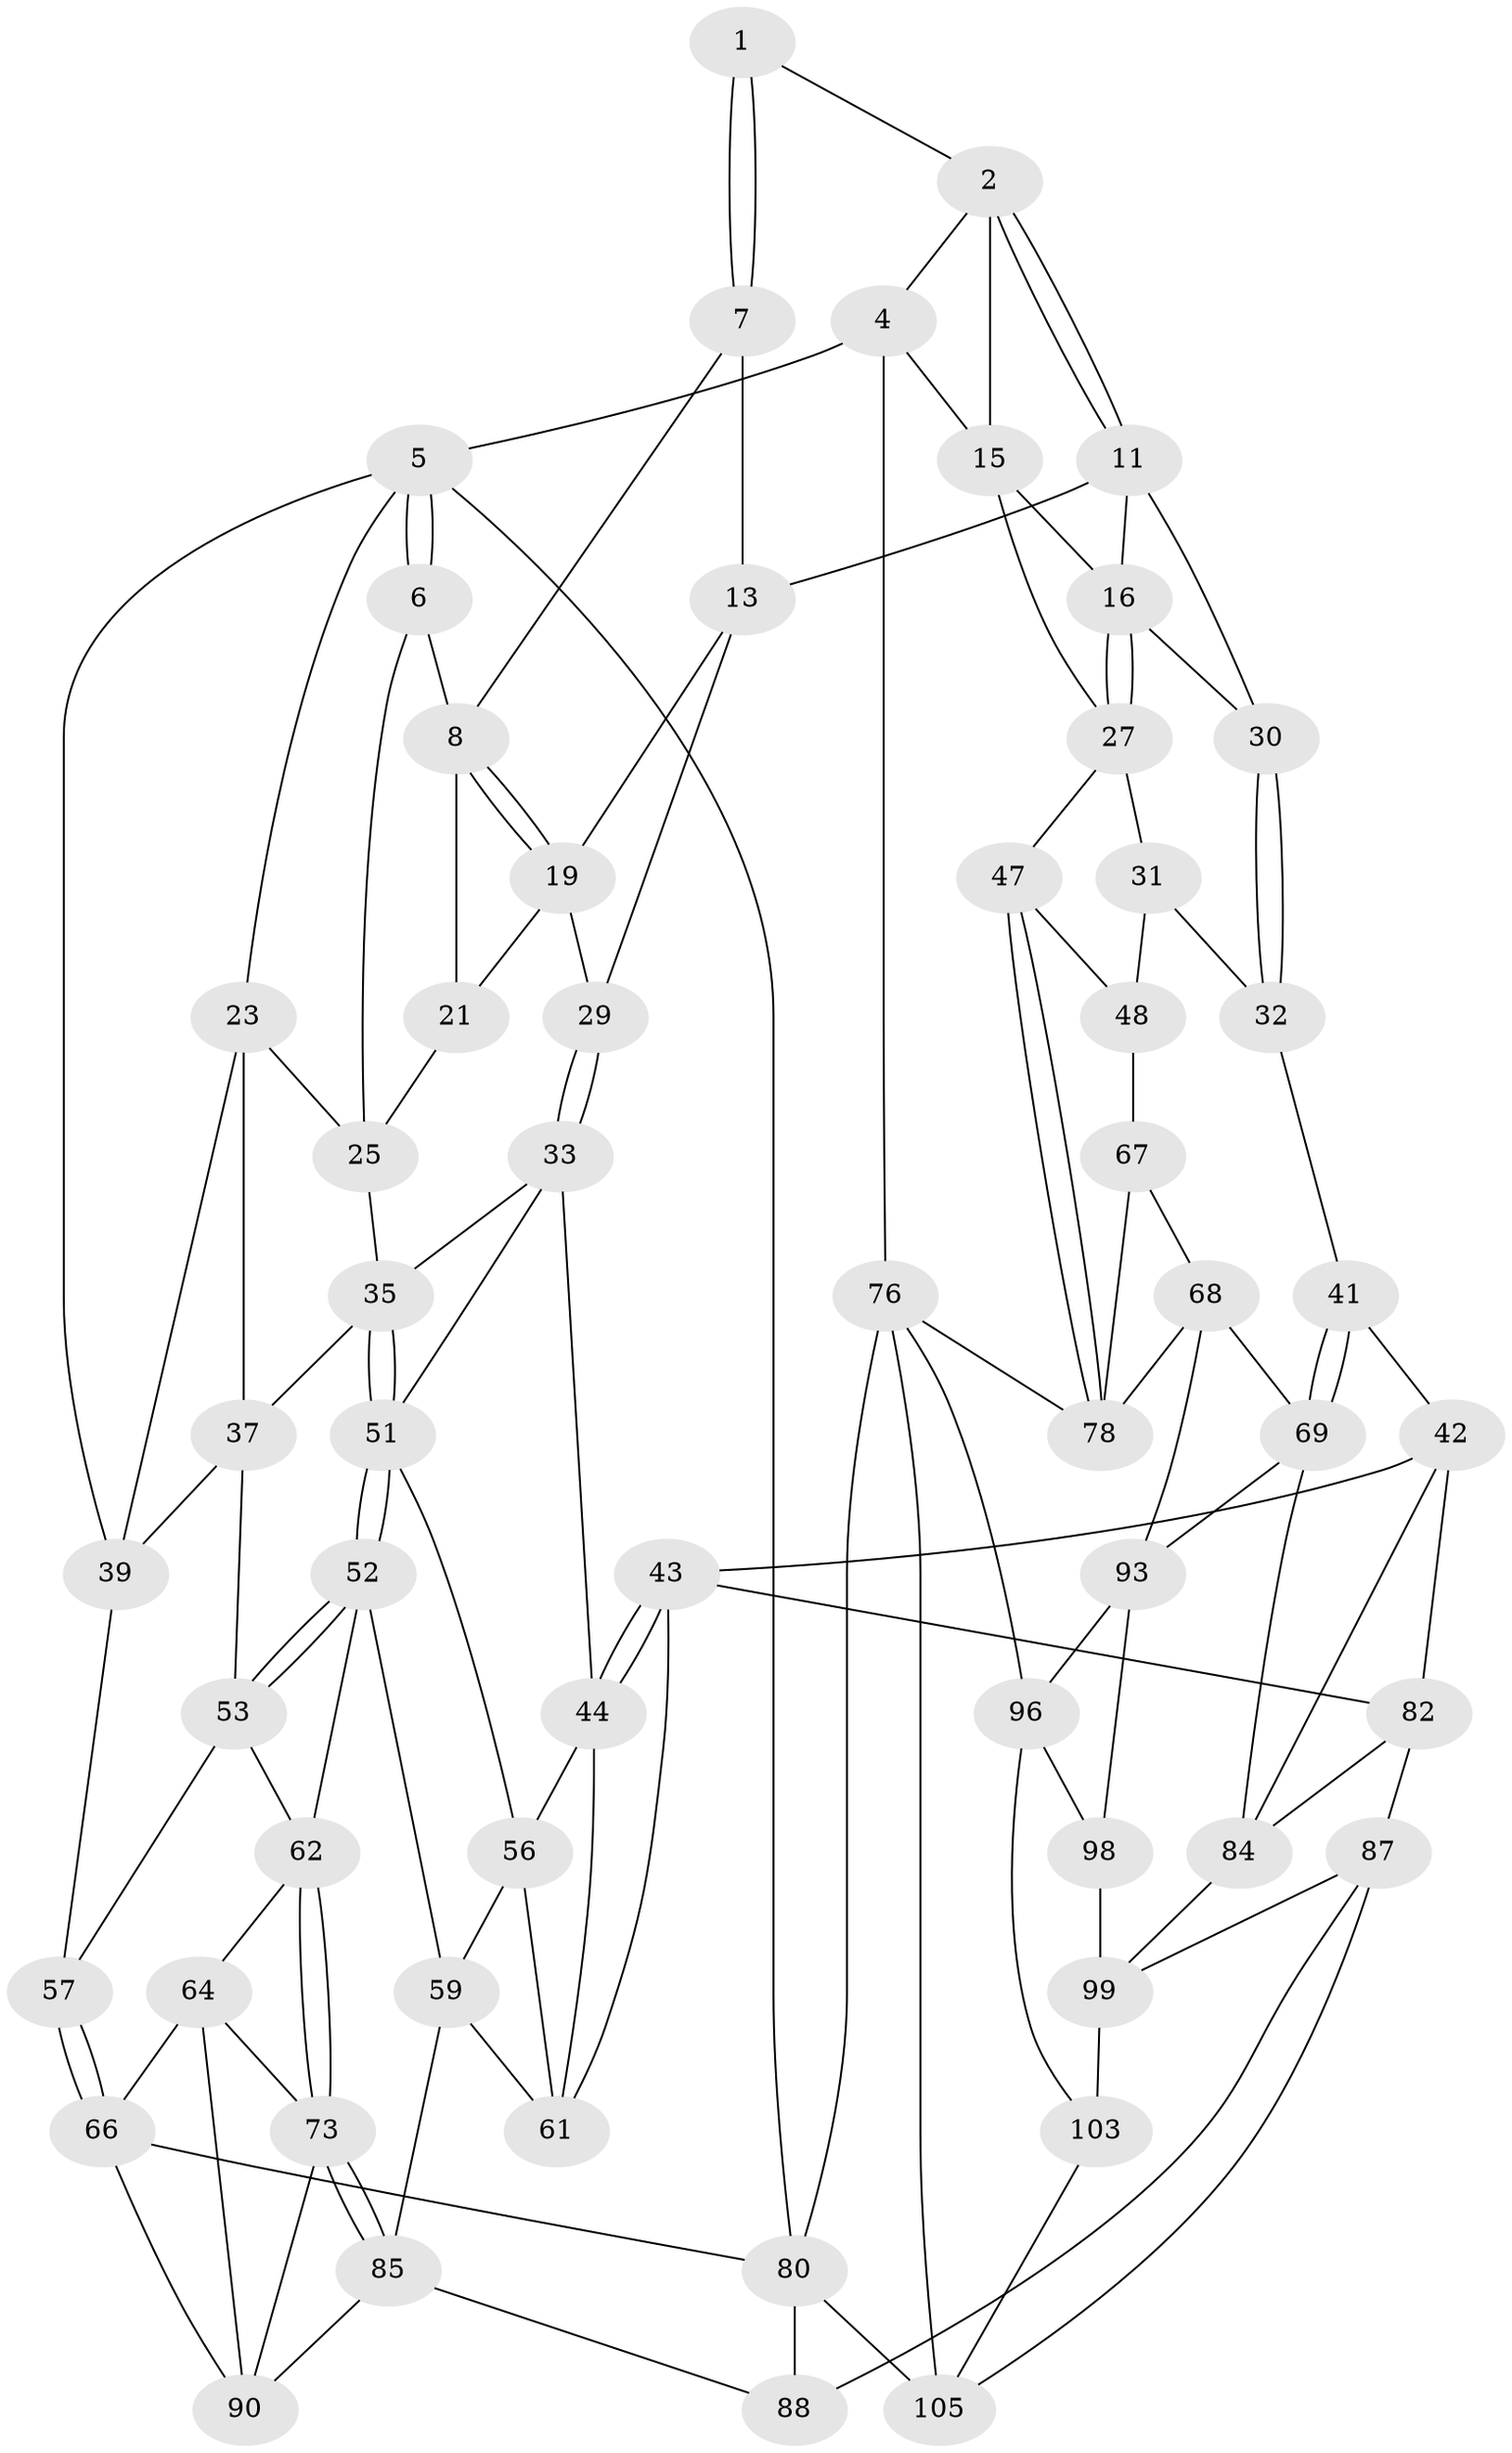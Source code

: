 // original degree distribution, {3: 0.018867924528301886, 4: 0.2358490566037736, 6: 0.2169811320754717, 5: 0.5283018867924528}
// Generated by graph-tools (version 1.1) at 2025/42/03/06/25 10:42:32]
// undirected, 59 vertices, 127 edges
graph export_dot {
graph [start="1"]
  node [color=gray90,style=filled];
  1 [pos="+0.4967944060458003+0"];
  2 [pos="+0.6120064698021688+0",super="+3"];
  4 [pos="+1+0"];
  5 [pos="+0+0",super="+22"];
  6 [pos="+0.24305071238008627+0",super="+10"];
  7 [pos="+0.4287166170757888+0.030146227094550847"];
  8 [pos="+0.3447803081309059+0.0753946231286246",super="+9"];
  11 [pos="+0.6249335132049316+0",super="+12"];
  13 [pos="+0.5350383502664695+0.18402948360506424",super="+14"];
  15 [pos="+0.8208090497168742+0.0476355146103736",super="+18"];
  16 [pos="+0.8233883922335546+0.10277350378765646",super="+17"];
  19 [pos="+0.400109154648026+0.1497467314720967",super="+20"];
  21 [pos="+0.3538714085830871+0.18081589951322974"];
  23 [pos="+0.10655614598133395+0.11192297699414847",super="+24"];
  25 [pos="+0.1987481433061402+0.10648692826886415",super="+26"];
  27 [pos="+1+0.13118704158094852",super="+28"];
  29 [pos="+0.4711275766471438+0.2391448576161515"];
  30 [pos="+0.684760282001613+0.25448656483662324"];
  31 [pos="+1+0.18096635774496264",super="+50"];
  32 [pos="+0.6871552465377102+0.2610253061518791",super="+40"];
  33 [pos="+0.4153428265169466+0.3181699544361225",super="+34"];
  35 [pos="+0.36241698307590936+0.3127020343989466",super="+36"];
  37 [pos="+0.14991210920015252+0.3276974371508734",super="+38"];
  39 [pos="+0+0.27138106217145985",super="+46"];
  41 [pos="+0.6697773133388495+0.4035742986634866"];
  42 [pos="+0.6459244044031146+0.41912606965797744",super="+81"];
  43 [pos="+0.5658887122502315+0.4254804743877454",super="+70"];
  44 [pos="+0.5003428113559426+0.40690965401635926",super="+45"];
  47 [pos="+1+0.393203550511981"];
  48 [pos="+1+0.41112849931595674",super="+49"];
  51 [pos="+0.2072278736767529+0.4024276614693306",super="+55"];
  52 [pos="+0.19229111324110304+0.4068671079894302",super="+60"];
  53 [pos="+0.1739462470488474+0.401976336499458",super="+54"];
  56 [pos="+0.3604220932102284+0.47118629426401676",super="+58"];
  57 [pos="+0+0.613118397262824"];
  59 [pos="+0.33333107660565436+0.5193018313156508",super="+72"];
  61 [pos="+0.43374067804306843+0.5011143207552171",super="+71"];
  62 [pos="+0.23300329887904142+0.5516266210795043",super="+63"];
  64 [pos="+0.149794233150481+0.4990246291067734",super="+65"];
  66 [pos="+0+0.7435354813355587",super="+79"];
  67 [pos="+0.9241814999249447+0.4804992845361429",super="+75"];
  68 [pos="+0.7920241873187309+0.5595675993282051",super="+92"];
  69 [pos="+0.7895698103370367+0.558983838075423",super="+83"];
  73 [pos="+0.2394416567086876+0.5806516495125382",super="+74"];
  76 [pos="+1+1",super="+77"];
  78 [pos="+1+1",super="+94"];
  80 [pos="+0+1",super="+104"];
  82 [pos="+0.5037814905896265+0.6232425191746039",super="+86"];
  84 [pos="+0.664951466093223+0.688068986234516",super="+95"];
  85 [pos="+0.32175843449969554+0.5939944483525188",super="+89"];
  87 [pos="+0.3985405091375152+0.7981125076334895",super="+101"];
  88 [pos="+0.3983177103758065+0.798141709699407"];
  90 [pos="+0.15176122480741142+0.6257931057585601",super="+91"];
  93 [pos="+0.7877053296882137+0.7074971612848155",super="+97"];
  96 [pos="+1+1",super="+102"];
  98 [pos="+0.7271152464628835+0.8254018994741513"];
  99 [pos="+0.6791132562305771+0.8005117137393132",super="+100"];
  103 [pos="+0.6409351056010306+0.9463039022803121"];
  105 [pos="+0.5043019828180211+1",super="+106"];
  1 -- 2;
  1 -- 7;
  1 -- 7;
  2 -- 11;
  2 -- 11;
  2 -- 4;
  2 -- 15;
  4 -- 5;
  4 -- 76;
  4 -- 15;
  5 -- 6;
  5 -- 6;
  5 -- 80;
  5 -- 23;
  5 -- 39;
  6 -- 8;
  6 -- 25;
  7 -- 8;
  7 -- 13;
  8 -- 19;
  8 -- 19;
  8 -- 21;
  11 -- 13;
  11 -- 30;
  11 -- 16;
  13 -- 29;
  13 -- 19;
  15 -- 16;
  15 -- 27;
  16 -- 27;
  16 -- 27;
  16 -- 30;
  19 -- 21;
  19 -- 29;
  21 -- 25;
  23 -- 39;
  23 -- 25;
  23 -- 37;
  25 -- 35;
  27 -- 31;
  27 -- 47;
  29 -- 33;
  29 -- 33;
  30 -- 32;
  30 -- 32;
  31 -- 32 [weight=2];
  31 -- 48;
  32 -- 41;
  33 -- 44;
  33 -- 35;
  33 -- 51;
  35 -- 51;
  35 -- 51;
  35 -- 37;
  37 -- 39;
  37 -- 53;
  39 -- 57;
  41 -- 42;
  41 -- 69;
  41 -- 69;
  42 -- 43;
  42 -- 84;
  42 -- 82;
  43 -- 44;
  43 -- 44;
  43 -- 82;
  43 -- 61;
  44 -- 61;
  44 -- 56;
  47 -- 48;
  47 -- 78;
  47 -- 78;
  48 -- 67 [weight=2];
  51 -- 52;
  51 -- 52;
  51 -- 56;
  52 -- 53;
  52 -- 53;
  52 -- 59;
  52 -- 62;
  53 -- 62;
  53 -- 57;
  56 -- 59;
  56 -- 61;
  57 -- 66;
  57 -- 66;
  59 -- 85;
  59 -- 61;
  62 -- 73;
  62 -- 73;
  62 -- 64;
  64 -- 73;
  64 -- 66;
  64 -- 90;
  66 -- 80;
  66 -- 90;
  67 -- 68;
  67 -- 78;
  68 -- 69;
  68 -- 93;
  68 -- 78;
  69 -- 93;
  69 -- 84;
  73 -- 85;
  73 -- 85;
  73 -- 90;
  76 -- 80;
  76 -- 96;
  76 -- 78;
  76 -- 105;
  80 -- 88;
  80 -- 105;
  82 -- 87;
  82 -- 84;
  84 -- 99;
  85 -- 88;
  85 -- 90;
  87 -- 88;
  87 -- 105;
  87 -- 99;
  93 -- 96;
  93 -- 98;
  96 -- 98;
  96 -- 103;
  98 -- 99;
  99 -- 103;
  103 -- 105;
}
